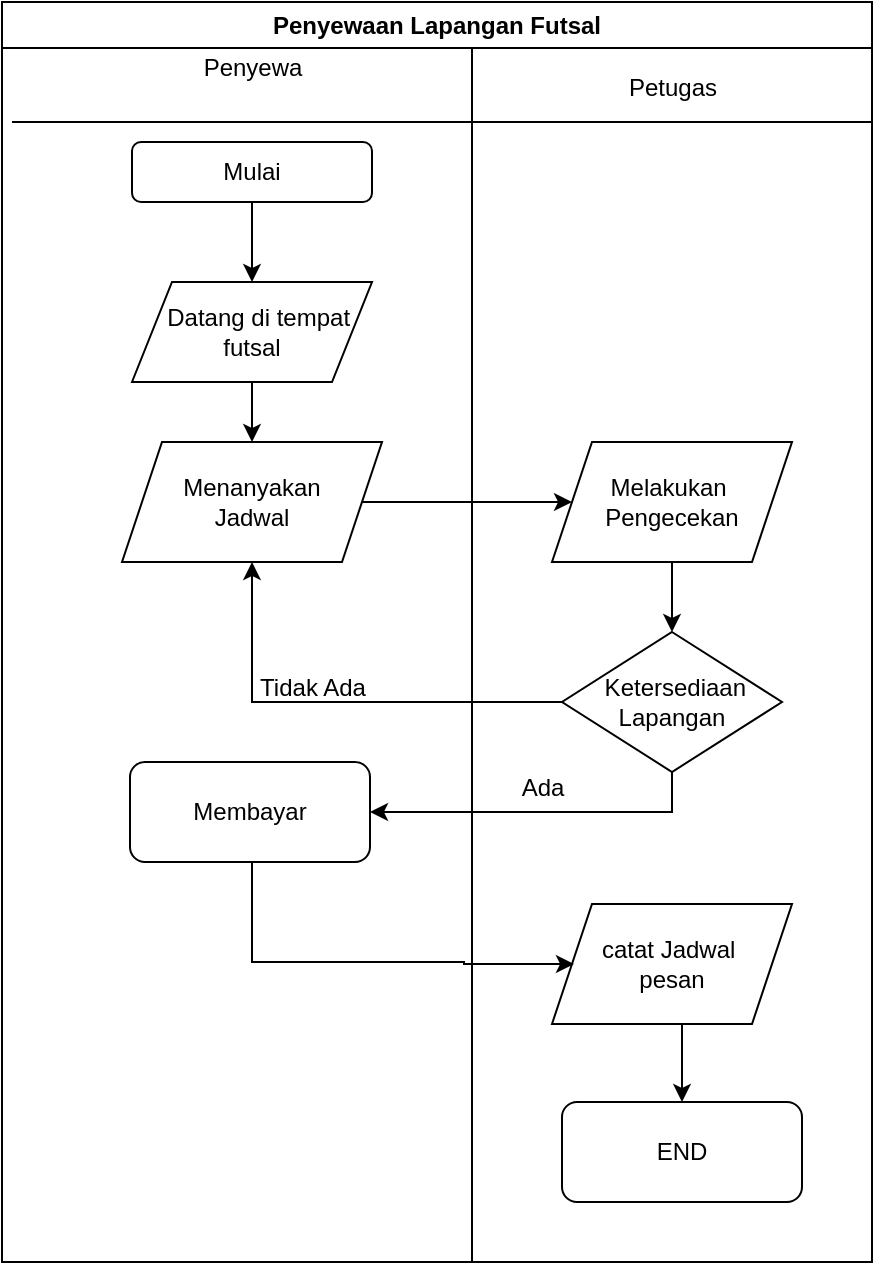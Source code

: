 <mxfile version="22.1.3" type="github">
  <diagram id="C5RBs43oDa-KdzZeNtuy" name="Page-1">
    <mxGraphModel dx="1172" dy="624" grid="1" gridSize="10" guides="1" tooltips="1" connect="1" arrows="1" fold="1" page="1" pageScale="1" pageWidth="827" pageHeight="1169" math="0" shadow="0">
      <root>
        <mxCell id="WIyWlLk6GJQsqaUBKTNV-0" />
        <mxCell id="WIyWlLk6GJQsqaUBKTNV-1" parent="WIyWlLk6GJQsqaUBKTNV-0" />
        <mxCell id="BUbnw9Mv0IqS4cnp5p8G-26" style="edgeStyle=orthogonalEdgeStyle;rounded=0;orthogonalLoop=1;jettySize=auto;html=1;exitX=0.5;exitY=1;exitDx=0;exitDy=0;" edge="1" parent="WIyWlLk6GJQsqaUBKTNV-1" source="BUbnw9Mv0IqS4cnp5p8G-14" target="BUbnw9Mv0IqS4cnp5p8G-16">
          <mxGeometry relative="1" as="geometry" />
        </mxCell>
        <mxCell id="BUbnw9Mv0IqS4cnp5p8G-14" value="Mulai" style="rounded=1;whiteSpace=wrap;html=1;" vertex="1" parent="WIyWlLk6GJQsqaUBKTNV-1">
          <mxGeometry x="270" y="80" width="120" height="30" as="geometry" />
        </mxCell>
        <mxCell id="BUbnw9Mv0IqS4cnp5p8G-27" style="edgeStyle=orthogonalEdgeStyle;rounded=0;orthogonalLoop=1;jettySize=auto;html=1;exitX=0.5;exitY=1;exitDx=0;exitDy=0;entryX=0.5;entryY=0;entryDx=0;entryDy=0;" edge="1" parent="WIyWlLk6GJQsqaUBKTNV-1" source="BUbnw9Mv0IqS4cnp5p8G-16" target="BUbnw9Mv0IqS4cnp5p8G-18">
          <mxGeometry relative="1" as="geometry" />
        </mxCell>
        <mxCell id="BUbnw9Mv0IqS4cnp5p8G-16" value="&amp;nbsp; Datang di tempat futsal" style="shape=parallelogram;perimeter=parallelogramPerimeter;whiteSpace=wrap;html=1;fixedSize=1;" vertex="1" parent="WIyWlLk6GJQsqaUBKTNV-1">
          <mxGeometry x="270" y="150" width="120" height="50" as="geometry" />
        </mxCell>
        <mxCell id="BUbnw9Mv0IqS4cnp5p8G-28" style="edgeStyle=orthogonalEdgeStyle;rounded=0;orthogonalLoop=1;jettySize=auto;html=1;exitX=1;exitY=0.5;exitDx=0;exitDy=0;entryX=0;entryY=0.5;entryDx=0;entryDy=0;" edge="1" parent="WIyWlLk6GJQsqaUBKTNV-1" source="BUbnw9Mv0IqS4cnp5p8G-18" target="BUbnw9Mv0IqS4cnp5p8G-20">
          <mxGeometry relative="1" as="geometry" />
        </mxCell>
        <mxCell id="BUbnw9Mv0IqS4cnp5p8G-18" value="Menanyakan &lt;br&gt;Jadwal" style="shape=parallelogram;perimeter=parallelogramPerimeter;whiteSpace=wrap;html=1;fixedSize=1;" vertex="1" parent="WIyWlLk6GJQsqaUBKTNV-1">
          <mxGeometry x="265" y="230" width="130" height="60" as="geometry" />
        </mxCell>
        <mxCell id="BUbnw9Mv0IqS4cnp5p8G-29" style="edgeStyle=orthogonalEdgeStyle;rounded=0;orthogonalLoop=1;jettySize=auto;html=1;exitX=0.5;exitY=1;exitDx=0;exitDy=0;entryX=0.5;entryY=0;entryDx=0;entryDy=0;" edge="1" parent="WIyWlLk6GJQsqaUBKTNV-1" source="BUbnw9Mv0IqS4cnp5p8G-20" target="BUbnw9Mv0IqS4cnp5p8G-21">
          <mxGeometry relative="1" as="geometry" />
        </mxCell>
        <mxCell id="BUbnw9Mv0IqS4cnp5p8G-20" value="Melakukan&amp;nbsp;&lt;br&gt;Pengecekan" style="shape=parallelogram;perimeter=parallelogramPerimeter;whiteSpace=wrap;html=1;fixedSize=1;" vertex="1" parent="WIyWlLk6GJQsqaUBKTNV-1">
          <mxGeometry x="480" y="230" width="120" height="60" as="geometry" />
        </mxCell>
        <mxCell id="BUbnw9Mv0IqS4cnp5p8G-30" style="edgeStyle=orthogonalEdgeStyle;rounded=0;orthogonalLoop=1;jettySize=auto;html=1;exitX=0;exitY=0.5;exitDx=0;exitDy=0;entryX=0.5;entryY=1;entryDx=0;entryDy=0;" edge="1" parent="WIyWlLk6GJQsqaUBKTNV-1" source="BUbnw9Mv0IqS4cnp5p8G-21" target="BUbnw9Mv0IqS4cnp5p8G-18">
          <mxGeometry relative="1" as="geometry" />
        </mxCell>
        <mxCell id="BUbnw9Mv0IqS4cnp5p8G-31" style="edgeStyle=orthogonalEdgeStyle;rounded=0;orthogonalLoop=1;jettySize=auto;html=1;exitX=0.5;exitY=1;exitDx=0;exitDy=0;entryX=1;entryY=0.5;entryDx=0;entryDy=0;" edge="1" parent="WIyWlLk6GJQsqaUBKTNV-1" source="BUbnw9Mv0IqS4cnp5p8G-21" target="BUbnw9Mv0IqS4cnp5p8G-24">
          <mxGeometry relative="1" as="geometry">
            <mxPoint x="410" y="420" as="targetPoint" />
          </mxGeometry>
        </mxCell>
        <mxCell id="BUbnw9Mv0IqS4cnp5p8G-21" value="&amp;nbsp; Ketersediaan&amp;nbsp;&lt;br&gt;Lapangan" style="rhombus;whiteSpace=wrap;html=1;" vertex="1" parent="WIyWlLk6GJQsqaUBKTNV-1">
          <mxGeometry x="485" y="325" width="110" height="70" as="geometry" />
        </mxCell>
        <mxCell id="BUbnw9Mv0IqS4cnp5p8G-34" style="edgeStyle=orthogonalEdgeStyle;rounded=0;orthogonalLoop=1;jettySize=auto;html=1;exitX=0.5;exitY=1;exitDx=0;exitDy=0;entryX=0.5;entryY=0;entryDx=0;entryDy=0;" edge="1" parent="WIyWlLk6GJQsqaUBKTNV-1" source="BUbnw9Mv0IqS4cnp5p8G-23" target="BUbnw9Mv0IqS4cnp5p8G-25">
          <mxGeometry relative="1" as="geometry" />
        </mxCell>
        <mxCell id="BUbnw9Mv0IqS4cnp5p8G-23" value="catat Jadwal&amp;nbsp;&lt;br&gt;pesan" style="shape=parallelogram;perimeter=parallelogramPerimeter;whiteSpace=wrap;html=1;fixedSize=1;" vertex="1" parent="WIyWlLk6GJQsqaUBKTNV-1">
          <mxGeometry x="480" y="461" width="120" height="60" as="geometry" />
        </mxCell>
        <mxCell id="BUbnw9Mv0IqS4cnp5p8G-33" style="edgeStyle=orthogonalEdgeStyle;rounded=0;orthogonalLoop=1;jettySize=auto;html=1;exitX=0.5;exitY=1;exitDx=0;exitDy=0;entryX=0;entryY=0.5;entryDx=0;entryDy=0;" edge="1" parent="WIyWlLk6GJQsqaUBKTNV-1">
          <mxGeometry relative="1" as="geometry">
            <mxPoint x="330" y="440" as="sourcePoint" />
            <mxPoint x="491" y="491" as="targetPoint" />
            <Array as="points">
              <mxPoint x="330" y="490" />
              <mxPoint x="436" y="490" />
              <mxPoint x="436" y="491" />
            </Array>
          </mxGeometry>
        </mxCell>
        <mxCell id="BUbnw9Mv0IqS4cnp5p8G-24" value="Membayar" style="rounded=1;whiteSpace=wrap;html=1;" vertex="1" parent="WIyWlLk6GJQsqaUBKTNV-1">
          <mxGeometry x="269" y="390" width="120" height="50" as="geometry" />
        </mxCell>
        <mxCell id="BUbnw9Mv0IqS4cnp5p8G-25" value="END" style="rounded=1;whiteSpace=wrap;html=1;" vertex="1" parent="WIyWlLk6GJQsqaUBKTNV-1">
          <mxGeometry x="485" y="560" width="120" height="50" as="geometry" />
        </mxCell>
        <mxCell id="BUbnw9Mv0IqS4cnp5p8G-35" value="Ada" style="text;html=1;align=center;verticalAlign=middle;resizable=0;points=[];autosize=1;strokeColor=none;fillColor=none;" vertex="1" parent="WIyWlLk6GJQsqaUBKTNV-1">
          <mxGeometry x="455" y="388" width="40" height="30" as="geometry" />
        </mxCell>
        <mxCell id="BUbnw9Mv0IqS4cnp5p8G-36" value="Tidak Ada" style="text;html=1;align=center;verticalAlign=middle;resizable=0;points=[];autosize=1;strokeColor=none;fillColor=none;" vertex="1" parent="WIyWlLk6GJQsqaUBKTNV-1">
          <mxGeometry x="320" y="338" width="80" height="30" as="geometry" />
        </mxCell>
        <mxCell id="BUbnw9Mv0IqS4cnp5p8G-37" value="" style="endArrow=none;html=1;rounded=0;" edge="1" parent="WIyWlLk6GJQsqaUBKTNV-1">
          <mxGeometry width="50" height="50" relative="1" as="geometry">
            <mxPoint x="440" y="640" as="sourcePoint" />
            <mxPoint x="440" y="30" as="targetPoint" />
          </mxGeometry>
        </mxCell>
        <mxCell id="BUbnw9Mv0IqS4cnp5p8G-38" value="Penyewa" style="text;html=1;align=center;verticalAlign=middle;resizable=0;points=[];autosize=1;strokeColor=none;fillColor=none;" vertex="1" parent="WIyWlLk6GJQsqaUBKTNV-1">
          <mxGeometry x="295" y="28" width="70" height="30" as="geometry" />
        </mxCell>
        <mxCell id="BUbnw9Mv0IqS4cnp5p8G-39" value="Petugas" style="text;html=1;align=center;verticalAlign=middle;resizable=0;points=[];autosize=1;strokeColor=none;fillColor=none;" vertex="1" parent="WIyWlLk6GJQsqaUBKTNV-1">
          <mxGeometry x="505" y="38" width="70" height="30" as="geometry" />
        </mxCell>
        <mxCell id="BUbnw9Mv0IqS4cnp5p8G-40" value="Penyewaan Lapangan Futsal" style="swimlane;whiteSpace=wrap;html=1;" vertex="1" parent="WIyWlLk6GJQsqaUBKTNV-1">
          <mxGeometry x="205" y="10" width="435" height="630" as="geometry" />
        </mxCell>
        <mxCell id="BUbnw9Mv0IqS4cnp5p8G-41" value="" style="endArrow=none;html=1;rounded=0;" edge="1" parent="WIyWlLk6GJQsqaUBKTNV-1">
          <mxGeometry width="50" height="50" relative="1" as="geometry">
            <mxPoint x="210" y="70" as="sourcePoint" />
            <mxPoint x="640" y="70" as="targetPoint" />
          </mxGeometry>
        </mxCell>
      </root>
    </mxGraphModel>
  </diagram>
</mxfile>
